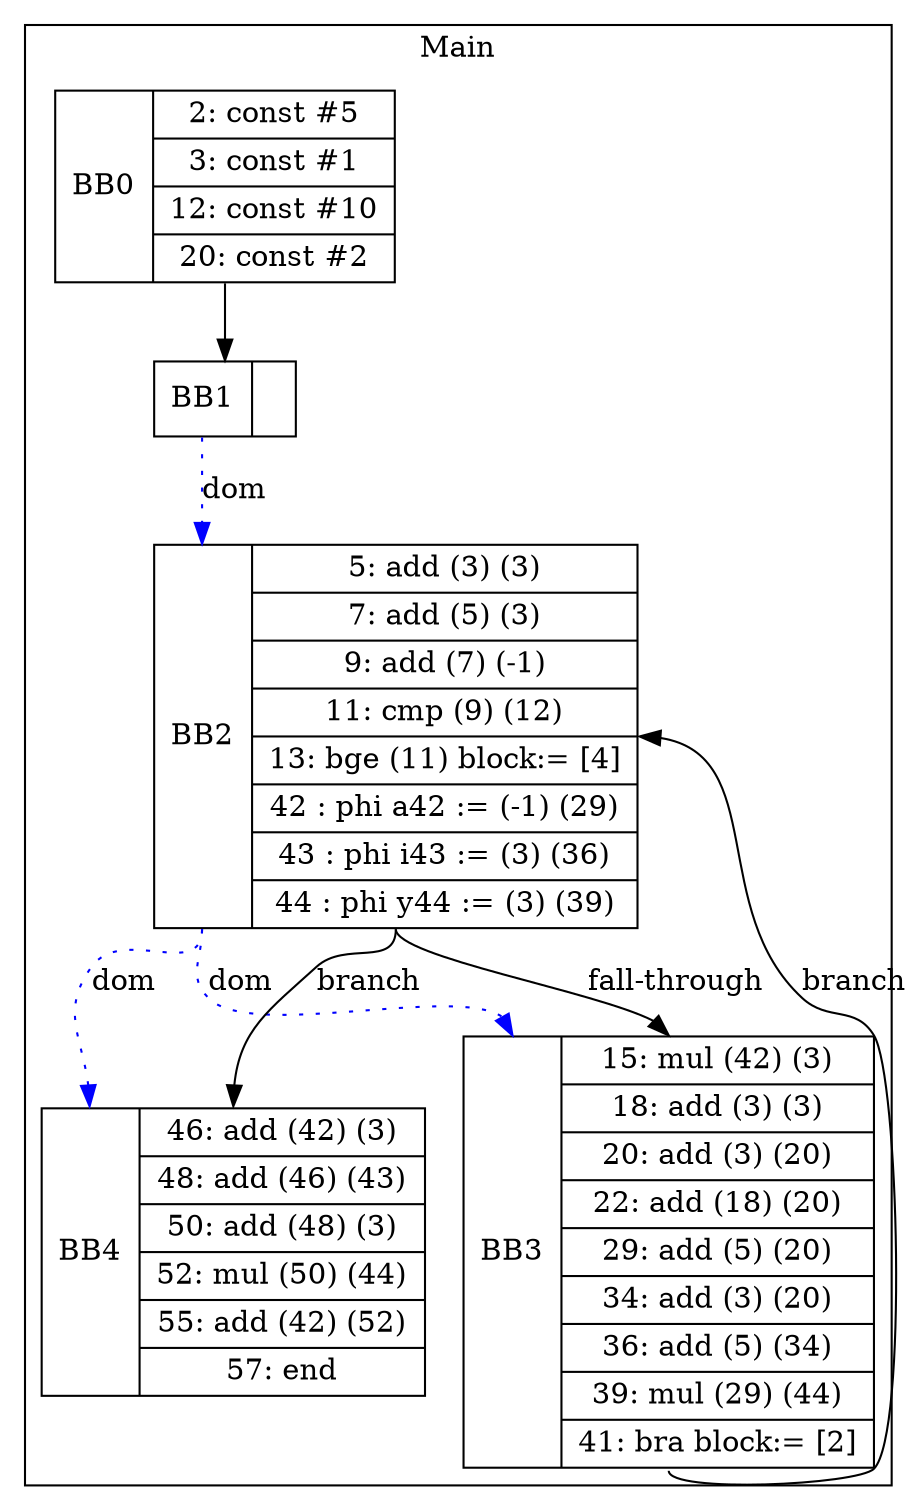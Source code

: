 digraph G {
node [shape=record];
subgraph cluster_main{
label = "Main";
BB0 [shape=record, label="<b>BB0|{2: const #5|3: const #1|12: const #10|20: const #2}"];
BB1 [shape=record, label="<b>BB1|}"];
BB2 [shape=record, label="<b>BB2|{5: add (3) (3)|7: add (5) (3)|9: add (7) (-1)|11: cmp (9) (12)|13: bge (11) block:= [4]|42 : phi a42 := (-1) (29)|43 : phi i43 := (3) (36)|44 : phi y44 := (3) (39)}"];
BB3 [shape=record, label="<b>BB3|{15: mul (42) (3)|18: add (3) (3)|20: add (3) (20)|22: add (18) (20)|29: add (5) (20)|34: add (3) (20)|36: add (5) (34)|39: mul (29) (44)|41: bra block:= [2]}"];
BB4 [shape=record, label="<b>BB4|{46: add (42) (3)|48: add (46) (43)|50: add (48) (3)|52: mul (50) (44)|55: add (42) (52)|57: end}"];
}
BB0:s -> BB1:n ;
BB2:b -> BB3:b [color=blue, style=dotted, label="dom"];
BB2:b -> BB4:b [color=blue, style=dotted, label="dom"];
BB1:b -> BB2:b [color=blue, style=dotted, label="dom"];
BB2:s -> BB4:n [label="branch"];
BB3:s -> BB2:e [label="branch"];
BB2:s -> BB3:n [label="fall-through"];
}
